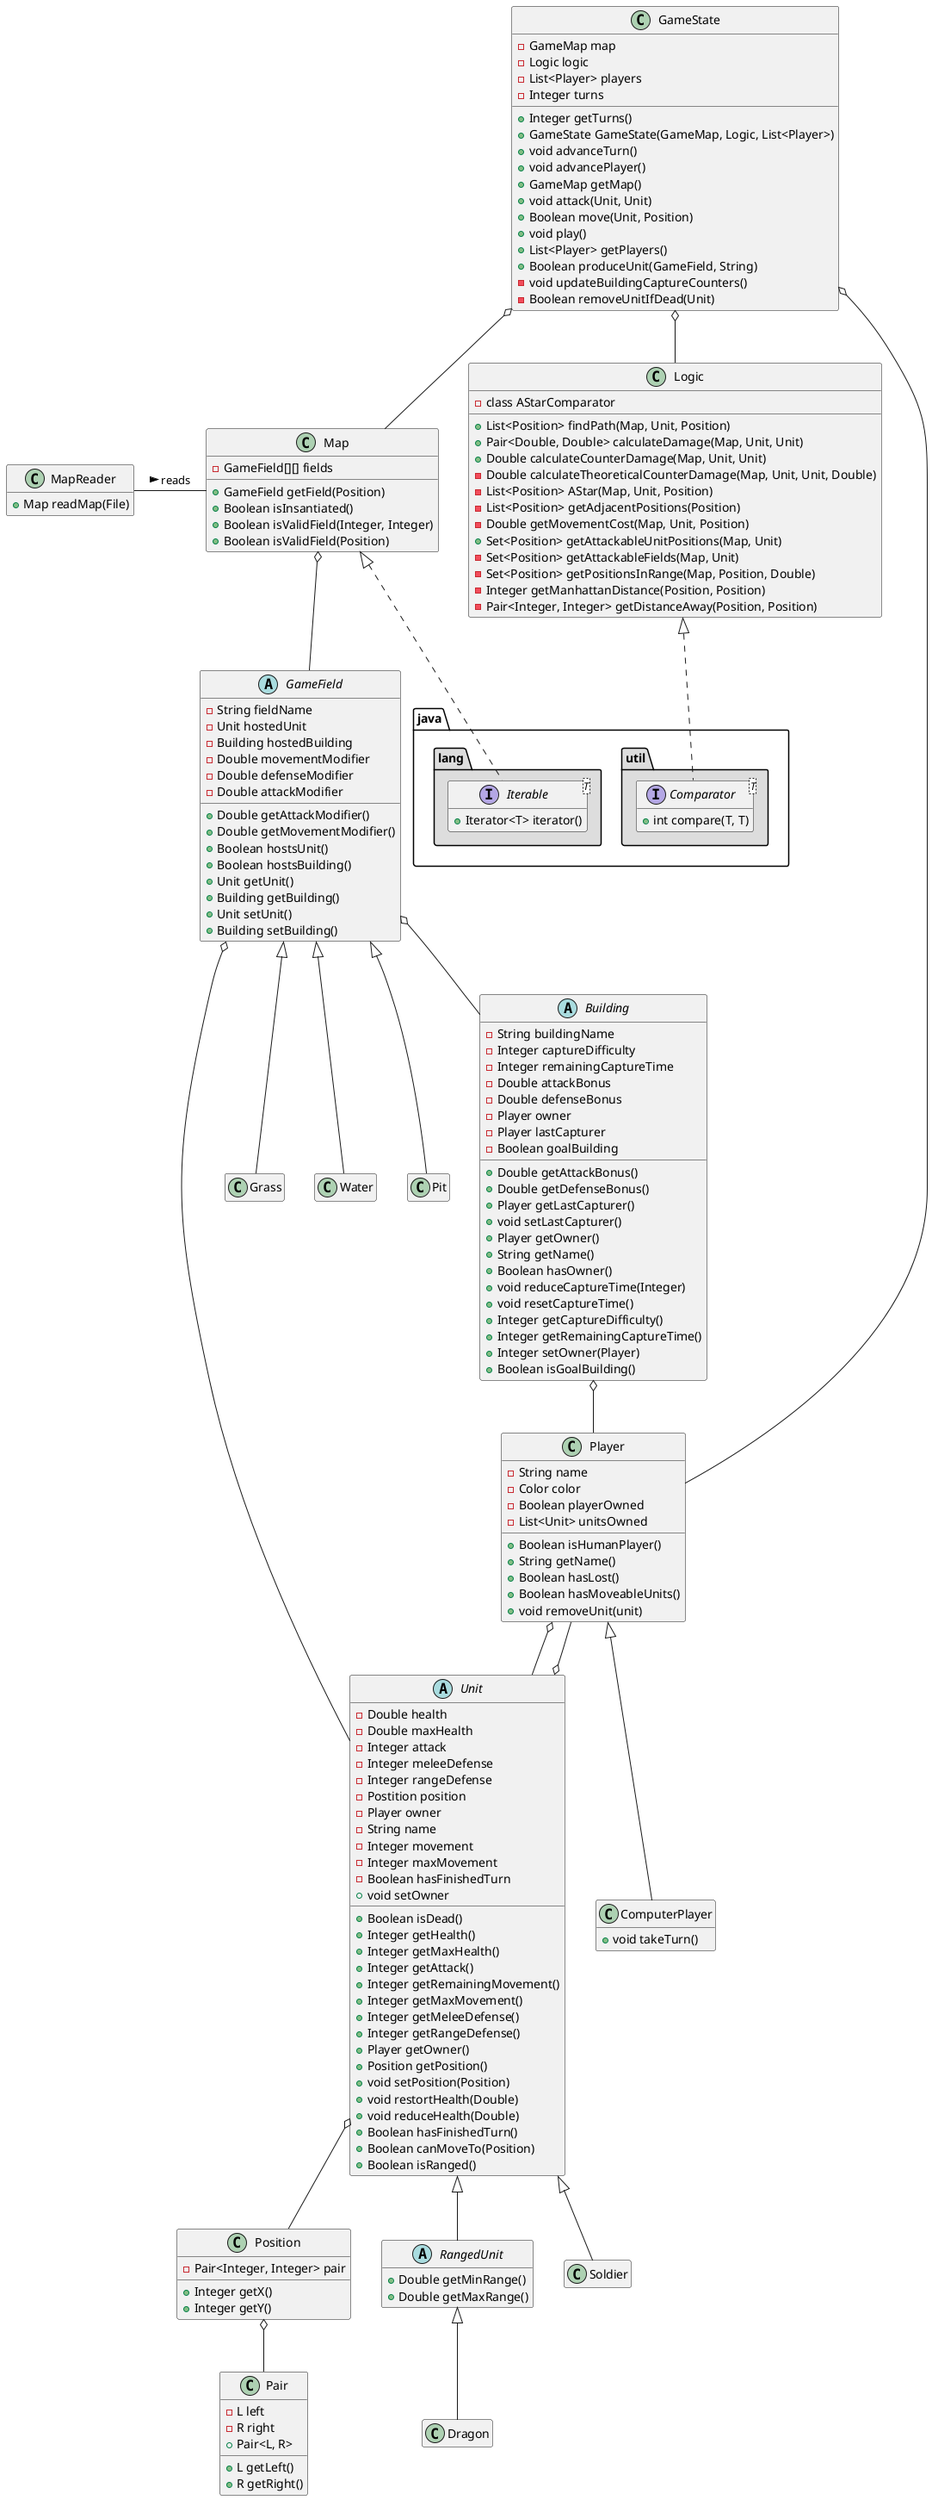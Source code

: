 @startuml
GameState o-- Map
GameState o-- Logic
GameState o-- Player
Building o-- Player
MapReader - Map : reads >
Map o-- GameField
Map <|.. java.lang.Iterable
Logic <|.. java.util.Comparator
GameField o-- Building
GameField o-- Unit
Position o-- Pair
Unit o-- Position
Unit o-- Player
Player o-- Unit
Player <|-- ComputerPlayer
Unit <|-- RangedUnit
RangedUnit <|-- Dragon
Unit <|-- Soldier
GameField <|-- Grass
GameField <|-- Water
GameField <|-- Pit


class GameState {
      -GameMap map
      -Logic logic
      -List<Player> players
      -Integer turns
      +Integer getTurns()
      +GameState GameState(GameMap, Logic, List<Player>)
      +void advanceTurn()
      +void advancePlayer()
      +GameMap getMap()
      +void attack(Unit, Unit)
      +Boolean move(Unit, Position)
      +void play()
      +List<Player> getPlayers()
      +Boolean produceUnit(GameField, String)
      -void updateBuildingCaptureCounters()
      -Boolean removeUnitIfDead(Unit)
      
}

class Map {
      -GameField[][] fields
      +GameField getField(Position)
      +Boolean isInsantiated()
      +Boolean isValidField(Integer, Integer)
      +Boolean isValidField(Position)
}

namespace java.util #DDDDDD {
      interface Comparator<T> {
            +int compare(T, T)
      }     
}


namespace java.lang #DDDDDD {
      interface Iterable<T> {
            +Iterator<T> iterator()
      }	    
}

class Position {
      -Pair<Integer, Integer> pair
      +Integer getX()
      +Integer getY()
}

class MapReader {
      +Map readMap(File)
}

class Pair {
      -L left
      -R right
      +Pair<L, R>
      +L getLeft()
      +R getRight()
}

abstract class Unit {	 
      -Double health
      -Double maxHealth
      -Integer attack
      -Integer meleeDefense
      -Integer rangeDefense
      -Postition position
      -Player owner
      -String name
      -Integer movement
      -Integer maxMovement
      -Boolean hasFinishedTurn
      +Boolean isDead()
      +Integer getHealth()
      +Integer getMaxHealth()
      +Integer getAttack()
      +Integer getRemainingMovement()			 	 
      +Integer getMaxMovement()			 	 
      +Integer getMeleeDefense()
      +Integer getRangeDefense()
      +Player getOwner()
      +void setOwner
      +Position getPosition()
      +void setPosition(Position)
      +void restortHealth(Double)
      +void reduceHealth(Double)
      +Boolean hasFinishedTurn()
      +Boolean canMoveTo(Position)
      +Boolean isRanged()
}

class Logic {
      +List<Position> findPath(Map, Unit, Position)
      +Pair<Double, Double> calculateDamage(Map, Unit, Unit)
      +Double calculateCounterDamage(Map, Unit, Unit)
      -Double calculateTheoreticalCounterDamage(Map, Unit, Unit, Double)
      -List<Position> AStar(Map, Unit, Position)
      -List<Position> getAdjacentPositions(Position)
      -class AStarComparator
      -Double getMovementCost(Map, Unit, Position)
      +Set<Position> getAttackableUnitPositions(Map, Unit)
      -Set<Position> getAttackableFields(Map, Unit)
      -Set<Position> getPositionsInRange(Map, Position, Double)
      -Integer getManhattanDistance(Position, Position)
      -Pair<Integer, Integer> getDistanceAway(Position, Position)
      
}

class Player {
      -String name
      -Color color
      -Boolean playerOwned
      -List<Unit> unitsOwned
      +Boolean isHumanPlayer()
      +String getName()
      +Boolean hasLost()
      +Boolean hasMoveableUnits()
      +void removeUnit(unit)
}

class ComputerPlayer {
      +void takeTurn()
}

abstract class Building {
      -String buildingName
      -Integer captureDifficulty
      -Integer remainingCaptureTime
      -Double attackBonus
      -Double defenseBonus
      -Player owner
      -Player lastCapturer
      -Boolean goalBuilding
      +Double getAttackBonus()
      +Double getDefenseBonus()
      +Player getLastCapturer()
      +void setLastCapturer()
      +Player getOwner()
      +String getName()
      +Boolean hasOwner()
      +void reduceCaptureTime(Integer)
      +void resetCaptureTime()
      +Integer getCaptureDifficulty()
      +Integer getRemainingCaptureTime()
      +Integer setOwner(Player)
      +Boolean isGoalBuilding()      
}

abstract class GameField {
      -String fieldName
      -Unit hostedUnit
      -Building hostedBuilding
      -Double movementModifier
      -Double defenseModifier
      -Double attackModifier
      +Double getAttackModifier()
      +Double getMovementModifier()
      +Boolean hostsUnit()
      +Boolean hostsBuilding()
      +Unit getUnit()
      +Building getBuilding()
      +Unit setUnit()
      +Building setBuilding()
}

abstract class RangedUnit {
      +Double getMinRange()
      +Double getMaxRange()
}

class Dragon {
}

class Soldier {
}

class Grass {
}

class Pit {
}

class Water {
}

hide empty members

@enduml